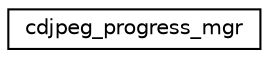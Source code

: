 digraph "Graphical Class Hierarchy"
{
  edge [fontname="Helvetica",fontsize="10",labelfontname="Helvetica",labelfontsize="10"];
  node [fontname="Helvetica",fontsize="10",shape=record];
  rankdir="LR";
  Node1 [label="cdjpeg_progress_mgr",height=0.2,width=0.4,color="black", fillcolor="white", style="filled",URL="$structcdjpeg__progress__mgr.html"];
}
